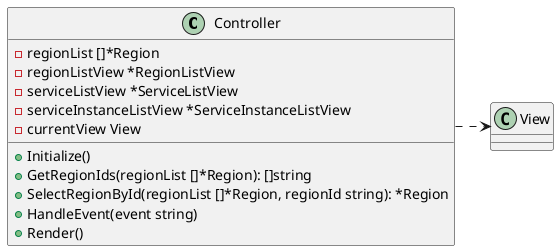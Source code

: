 ' MIT License
'
' Copyright (c) 2019 Ian Diaz.
'
' Permission is hereby granted, free of charge, to any person obtaining a copy
' of this software and associated documentation files (the "Software"), to deal
' in the Software without restriction, including without limitation the rights
' to use, copy, modify, merge, publish, distribute, sublicense, and/or sell
' copies of the Software, and to permit persons to whom the Software is
' furnished to do so, subject to the following conditions:
'
' The above copyright notice and this permission notice shall be included in all
' copies or substantial portions of the Software.
'
' THE SOFTWARE IS PROVIDED "AS IS", WITHOUT WARRANTY OF ANY KIND, EXPRESS OR
' IMPLIED, INCLUDING BUT NOT LIMITED TO THE WARRANTIES OF MERCHANTABILITY,
' FITNESS FOR A PARTICULAR PURPOSE AND NONINFRINGEMENT. IN NO EVENT SHALL THE
' AUTHORS OR COPYRIGHT HOLDERS BE LIABLE FOR ANY CLAIM, DAMAGES OR OTHER
' LIABILITY, WHETHER IN AN ACTION OF CONTRACT, TORT OR OTHERWISE, ARISING FROM,
' OUT OF OR IN CONNECTION WITH THE SOFTWARE OR THE USE OR OTHER DEALINGS IN THE
' SOFTWARE.

@startuml

class Controller {
    -regionList []*Region
    -regionListView *RegionListView
    -serviceListView *ServiceListView
    -serviceInstanceListView *ServiceInstanceListView
    -currentView View
    +Initialize()
    +GetRegionIds(regionList []*Region): []string
    +SelectRegionById(regionList []*Region, regionId string): *Region
    +HandleEvent(event string)
    +Render()
}

Controller .> View

@enduml